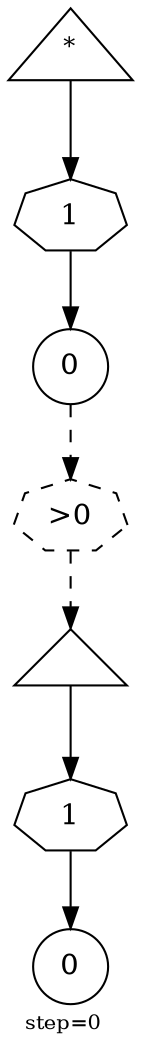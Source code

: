 digraph {
  graph  [labelloc=bottom,labeljust=left,fontsize="10",label="step=0"];
  "277" [shape=triangle,peripheries="1",label="",labelfontcolor=black,color=black];
  "278" [shape=triangle,peripheries="1",label=<<SUP>*</SUP>>,labelfontcolor=black,color=black];
  "279" [shape=circle,peripheries="1",label=<0>,labelfontcolor=black,color=black];
  "281" [shape=circle,peripheries="1",label=<0>,labelfontcolor=black,color=black];
  "280" [label=<1>,peripheries="1",color=black,shape=septagon];
  "278" -> "280" [color=black];
  "280" -> "279" [color=black];
  "282" [label=<1>,peripheries="1",color=black,shape=septagon];
  "277" -> "282" [color=black];
  "282" -> "281" [color=black];
  "283" [label=<&gt;0>,peripheries="1",color=black,style=dashed,shape=septagon];
  "279" -> "283" [style=dashed,color=black];
  "283" -> "277" [style=dashed,color=black];
}